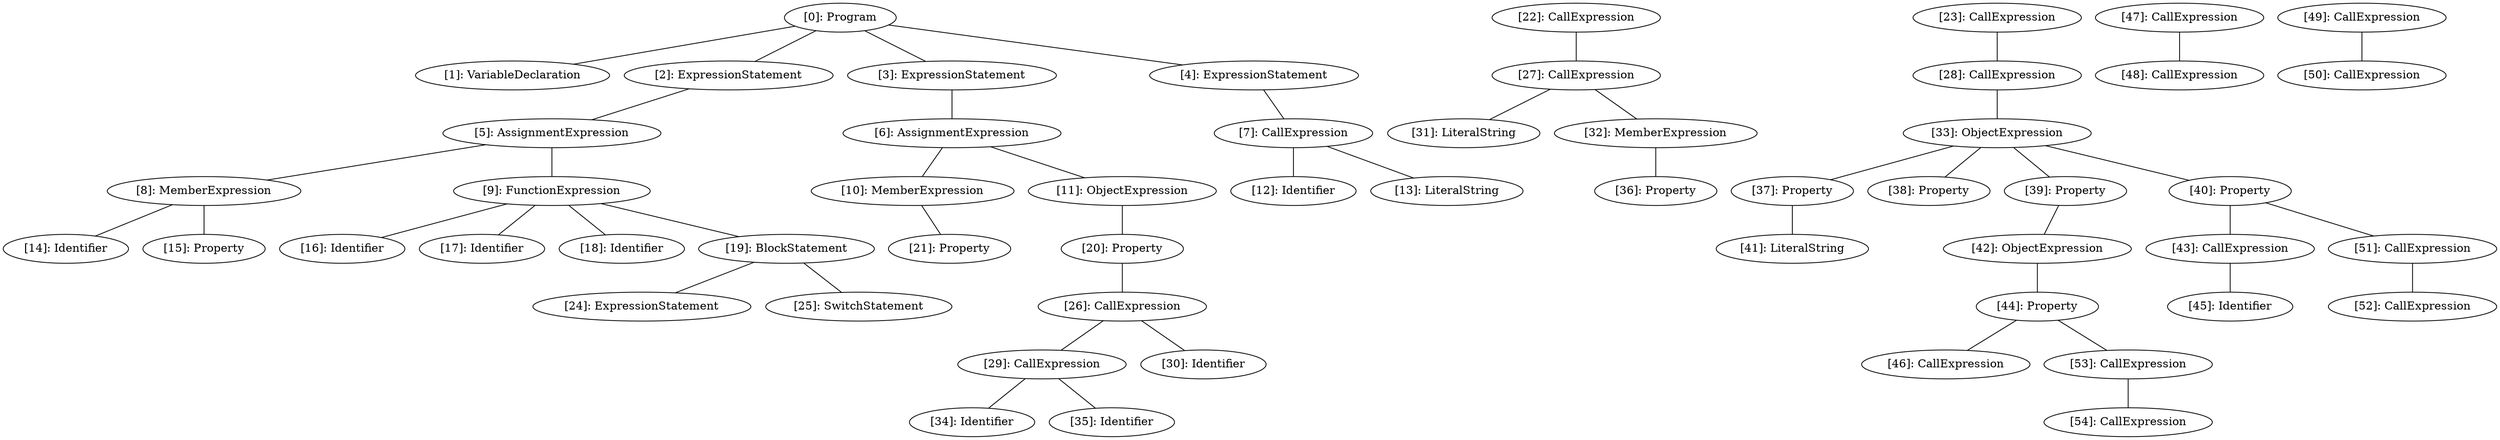// Result
graph {
	0 [label="[0]: Program"]
	1 [label="[1]: VariableDeclaration"]
	2 [label="[2]: ExpressionStatement"]
	3 [label="[3]: ExpressionStatement"]
	4 [label="[4]: ExpressionStatement"]
	5 [label="[5]: AssignmentExpression"]
	6 [label="[6]: AssignmentExpression"]
	7 [label="[7]: CallExpression"]
	8 [label="[8]: MemberExpression"]
	9 [label="[9]: FunctionExpression"]
	10 [label="[10]: MemberExpression"]
	11 [label="[11]: ObjectExpression"]
	12 [label="[12]: Identifier"]
	13 [label="[13]: LiteralString"]
	14 [label="[14]: Identifier"]
	15 [label="[15]: Property"]
	16 [label="[16]: Identifier"]
	17 [label="[17]: Identifier"]
	18 [label="[18]: Identifier"]
	19 [label="[19]: BlockStatement"]
	20 [label="[20]: Property"]
	21 [label="[21]: Property"]
	22 [label="[22]: CallExpression"]
	23 [label="[23]: CallExpression"]
	24 [label="[24]: ExpressionStatement"]
	25 [label="[25]: SwitchStatement"]
	26 [label="[26]: CallExpression"]
	27 [label="[27]: CallExpression"]
	28 [label="[28]: CallExpression"]
	29 [label="[29]: CallExpression"]
	30 [label="[30]: Identifier"]
	31 [label="[31]: LiteralString"]
	32 [label="[32]: MemberExpression"]
	33 [label="[33]: ObjectExpression"]
	34 [label="[34]: Identifier"]
	35 [label="[35]: Identifier"]
	36 [label="[36]: Property"]
	37 [label="[37]: Property"]
	38 [label="[38]: Property"]
	39 [label="[39]: Property"]
	40 [label="[40]: Property"]
	41 [label="[41]: LiteralString"]
	42 [label="[42]: ObjectExpression"]
	43 [label="[43]: CallExpression"]
	44 [label="[44]: Property"]
	45 [label="[45]: Identifier"]
	46 [label="[46]: CallExpression"]
	47 [label="[47]: CallExpression"]
	48 [label="[48]: CallExpression"]
	49 [label="[49]: CallExpression"]
	50 [label="[50]: CallExpression"]
	51 [label="[51]: CallExpression"]
	52 [label="[52]: CallExpression"]
	53 [label="[53]: CallExpression"]
	54 [label="[54]: CallExpression"]
	0 -- 1
	0 -- 2
	0 -- 3
	0 -- 4
	2 -- 5
	3 -- 6
	4 -- 7
	5 -- 8
	5 -- 9
	6 -- 10
	6 -- 11
	7 -- 12
	7 -- 13
	8 -- 14
	8 -- 15
	9 -- 16
	9 -- 17
	9 -- 18
	9 -- 19
	10 -- 21
	11 -- 20
	19 -- 24
	19 -- 25
	20 -- 26
	22 -- 27
	23 -- 28
	26 -- 29
	26 -- 30
	27 -- 31
	27 -- 32
	28 -- 33
	29 -- 34
	29 -- 35
	32 -- 36
	33 -- 37
	33 -- 38
	33 -- 39
	33 -- 40
	37 -- 41
	39 -- 42
	40 -- 43
	40 -- 51
	42 -- 44
	43 -- 45
	44 -- 46
	44 -- 53
	47 -- 48
	49 -- 50
	51 -- 52
	53 -- 54
}
